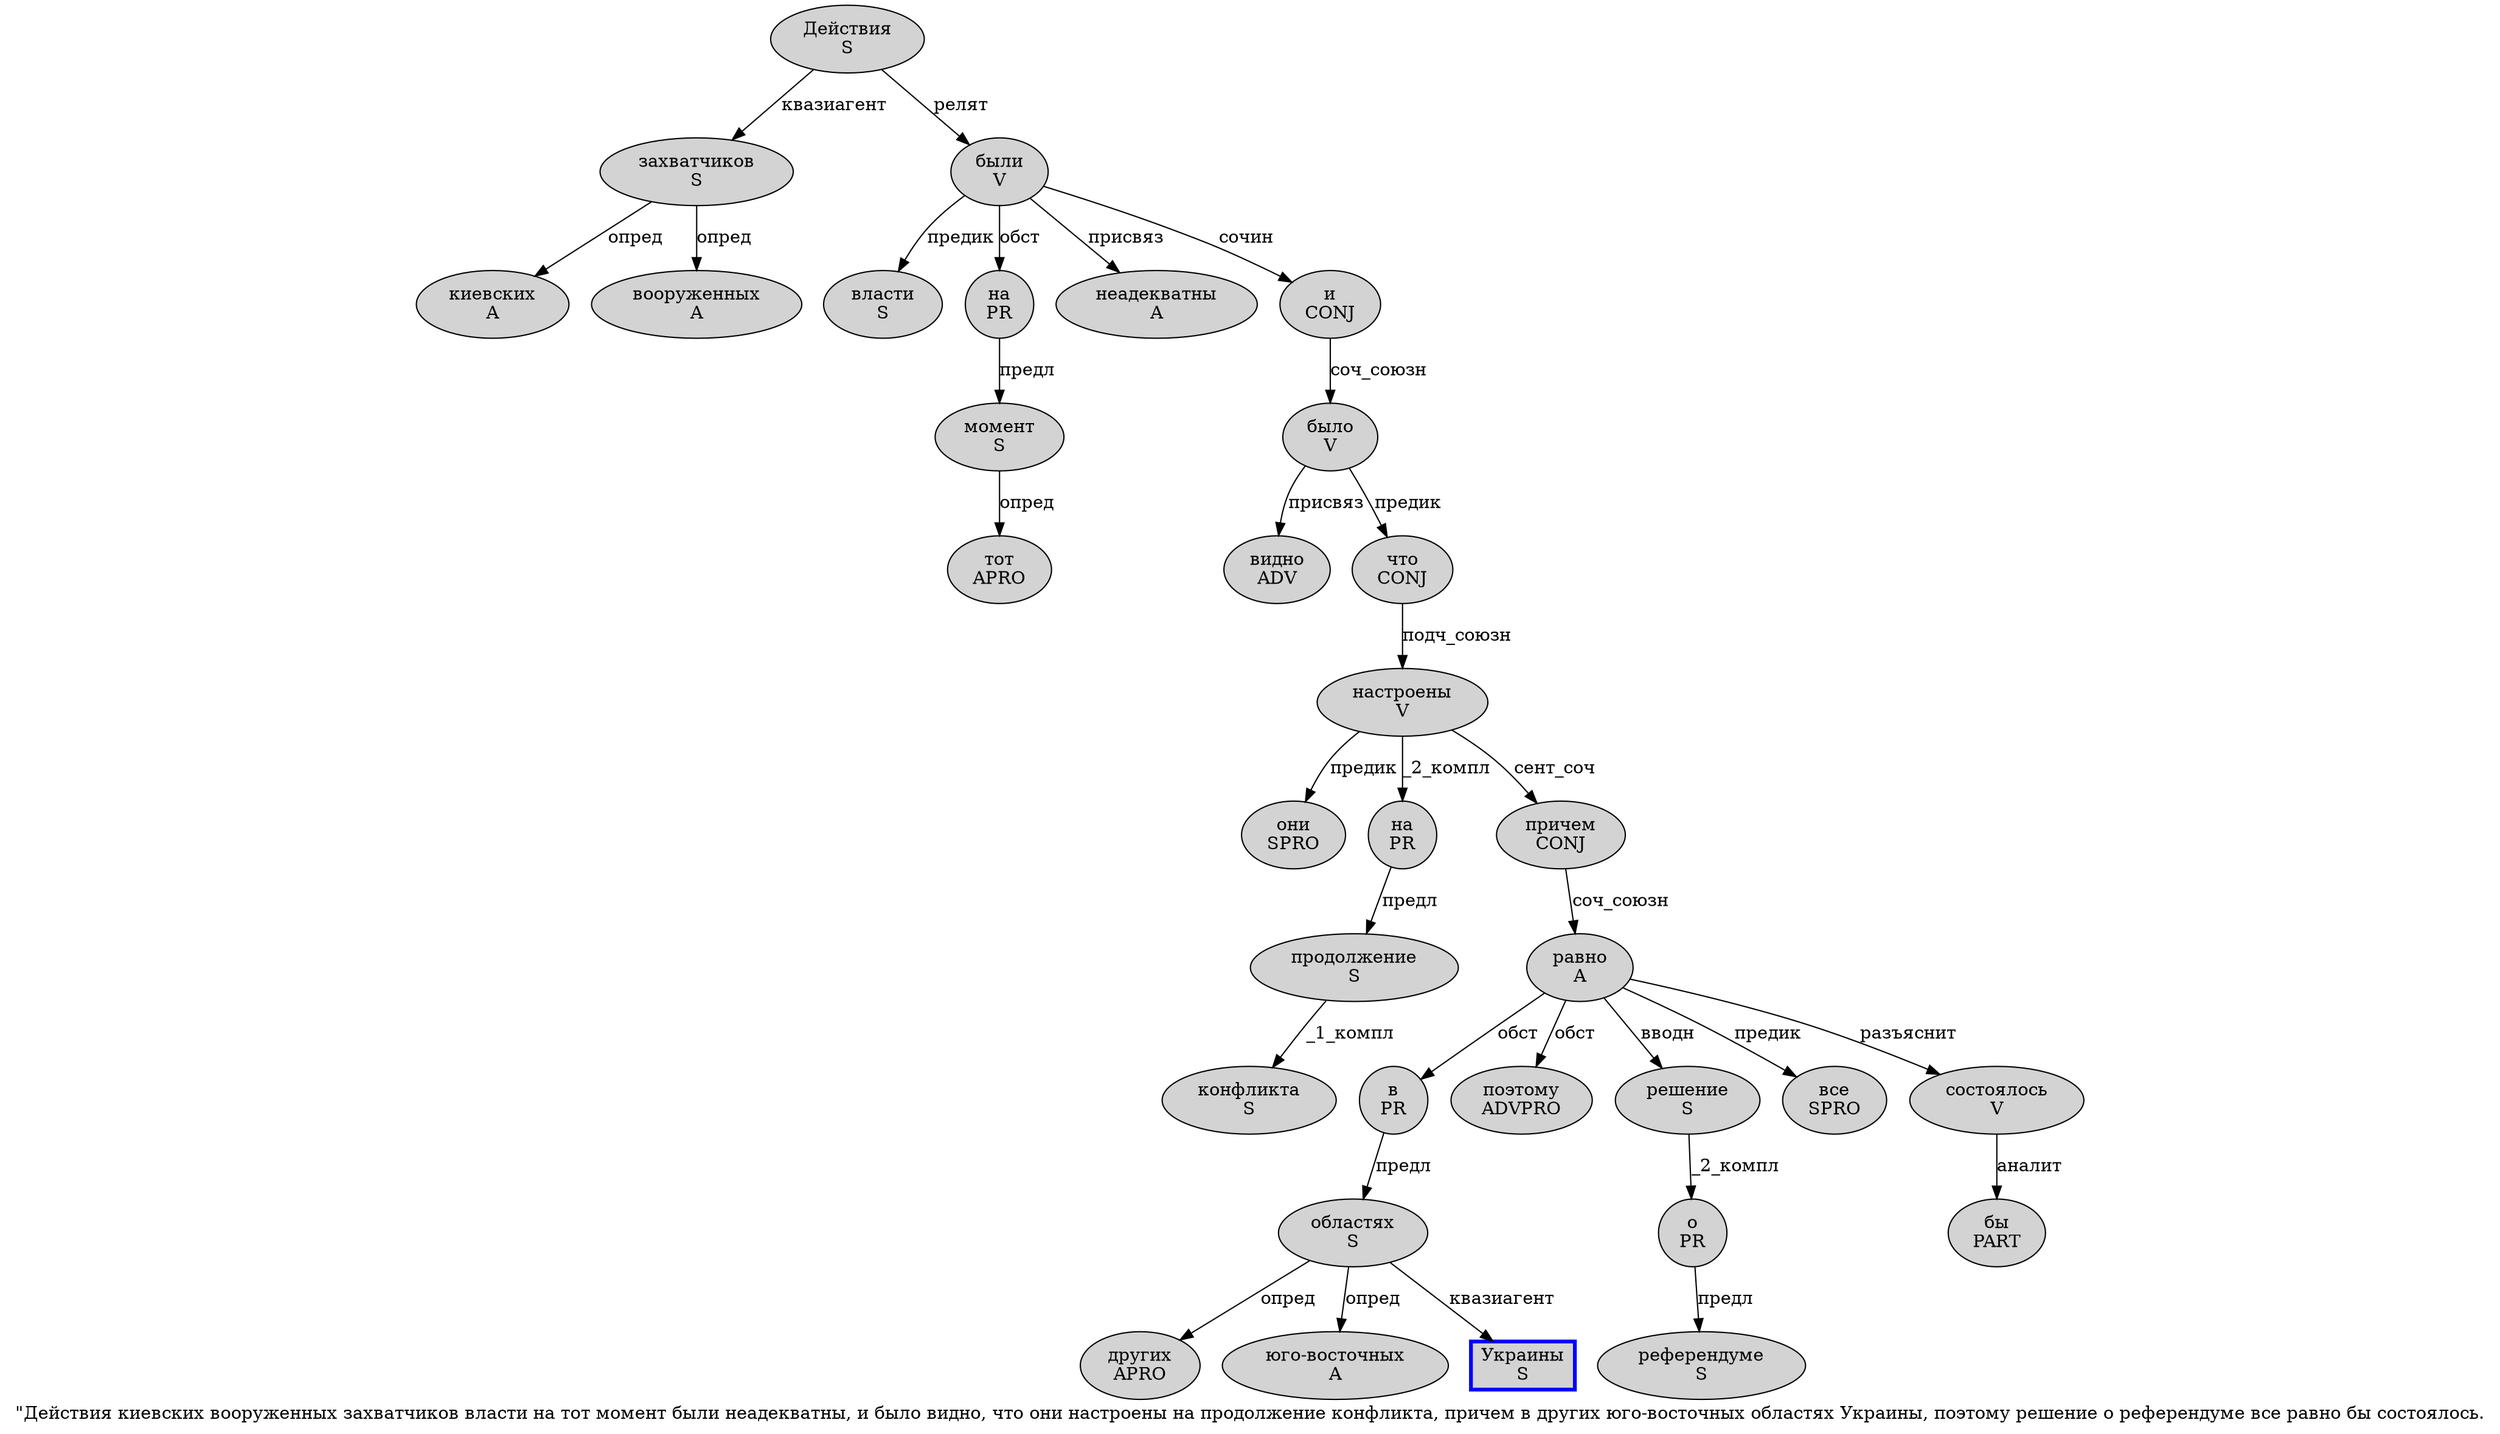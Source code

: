 digraph SENTENCE_168 {
	graph [label="\"Действия киевских вооруженных захватчиков власти на тот момент были неадекватны, и было видно, что они настроены на продолжение конфликта, причем в других юго-восточных областях Украины, поэтому решение о референдуме все равно бы состоялось."]
	node [style=filled]
		1 [label="Действия
S" color="" fillcolor=lightgray penwidth=1 shape=ellipse]
		2 [label="киевских
A" color="" fillcolor=lightgray penwidth=1 shape=ellipse]
		3 [label="вооруженных
A" color="" fillcolor=lightgray penwidth=1 shape=ellipse]
		4 [label="захватчиков
S" color="" fillcolor=lightgray penwidth=1 shape=ellipse]
		5 [label="власти
S" color="" fillcolor=lightgray penwidth=1 shape=ellipse]
		6 [label="на
PR" color="" fillcolor=lightgray penwidth=1 shape=ellipse]
		7 [label="тот
APRO" color="" fillcolor=lightgray penwidth=1 shape=ellipse]
		8 [label="момент
S" color="" fillcolor=lightgray penwidth=1 shape=ellipse]
		9 [label="были
V" color="" fillcolor=lightgray penwidth=1 shape=ellipse]
		10 [label="неадекватны
A" color="" fillcolor=lightgray penwidth=1 shape=ellipse]
		12 [label="и
CONJ" color="" fillcolor=lightgray penwidth=1 shape=ellipse]
		13 [label="было
V" color="" fillcolor=lightgray penwidth=1 shape=ellipse]
		14 [label="видно
ADV" color="" fillcolor=lightgray penwidth=1 shape=ellipse]
		16 [label="что
CONJ" color="" fillcolor=lightgray penwidth=1 shape=ellipse]
		17 [label="они
SPRO" color="" fillcolor=lightgray penwidth=1 shape=ellipse]
		18 [label="настроены
V" color="" fillcolor=lightgray penwidth=1 shape=ellipse]
		19 [label="на
PR" color="" fillcolor=lightgray penwidth=1 shape=ellipse]
		20 [label="продолжение
S" color="" fillcolor=lightgray penwidth=1 shape=ellipse]
		21 [label="конфликта
S" color="" fillcolor=lightgray penwidth=1 shape=ellipse]
		23 [label="причем
CONJ" color="" fillcolor=lightgray penwidth=1 shape=ellipse]
		24 [label="в
PR" color="" fillcolor=lightgray penwidth=1 shape=ellipse]
		25 [label="других
APRO" color="" fillcolor=lightgray penwidth=1 shape=ellipse]
		26 [label="юго-восточных
A" color="" fillcolor=lightgray penwidth=1 shape=ellipse]
		27 [label="областях
S" color="" fillcolor=lightgray penwidth=1 shape=ellipse]
		28 [label="Украины
S" color=blue fillcolor=lightgray penwidth=3 shape=box]
		30 [label="поэтому
ADVPRO" color="" fillcolor=lightgray penwidth=1 shape=ellipse]
		31 [label="решение
S" color="" fillcolor=lightgray penwidth=1 shape=ellipse]
		32 [label="о
PR" color="" fillcolor=lightgray penwidth=1 shape=ellipse]
		33 [label="референдуме
S" color="" fillcolor=lightgray penwidth=1 shape=ellipse]
		34 [label="все
SPRO" color="" fillcolor=lightgray penwidth=1 shape=ellipse]
		35 [label="равно
A" color="" fillcolor=lightgray penwidth=1 shape=ellipse]
		36 [label="бы
PART" color="" fillcolor=lightgray penwidth=1 shape=ellipse]
		37 [label="состоялось
V" color="" fillcolor=lightgray penwidth=1 shape=ellipse]
			32 -> 33 [label="предл"]
			8 -> 7 [label="опред"]
			23 -> 35 [label="соч_союзн"]
			13 -> 14 [label="присвяз"]
			13 -> 16 [label="предик"]
			16 -> 18 [label="подч_союзн"]
			19 -> 20 [label="предл"]
			35 -> 24 [label="обст"]
			35 -> 30 [label="обст"]
			35 -> 31 [label="вводн"]
			35 -> 34 [label="предик"]
			35 -> 37 [label="разъяснит"]
			24 -> 27 [label="предл"]
			9 -> 5 [label="предик"]
			9 -> 6 [label="обст"]
			9 -> 10 [label="присвяз"]
			9 -> 12 [label="сочин"]
			4 -> 2 [label="опред"]
			4 -> 3 [label="опред"]
			37 -> 36 [label="аналит"]
			27 -> 25 [label="опред"]
			27 -> 26 [label="опред"]
			27 -> 28 [label="квазиагент"]
			1 -> 4 [label="квазиагент"]
			1 -> 9 [label="релят"]
			12 -> 13 [label="соч_союзн"]
			18 -> 17 [label="предик"]
			18 -> 19 [label="_2_компл"]
			18 -> 23 [label="сент_соч"]
			31 -> 32 [label="_2_компл"]
			6 -> 8 [label="предл"]
			20 -> 21 [label="_1_компл"]
}